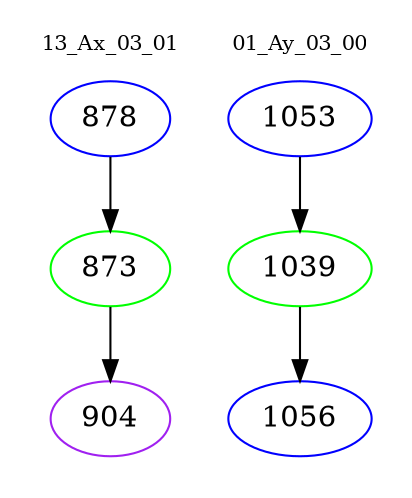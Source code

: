digraph{
subgraph cluster_0 {
color = white
label = "13_Ax_03_01";
fontsize=10;
T0_878 [label="878", color="blue"]
T0_878 -> T0_873 [color="black"]
T0_873 [label="873", color="green"]
T0_873 -> T0_904 [color="black"]
T0_904 [label="904", color="purple"]
}
subgraph cluster_1 {
color = white
label = "01_Ay_03_00";
fontsize=10;
T1_1053 [label="1053", color="blue"]
T1_1053 -> T1_1039 [color="black"]
T1_1039 [label="1039", color="green"]
T1_1039 -> T1_1056 [color="black"]
T1_1056 [label="1056", color="blue"]
}
}
